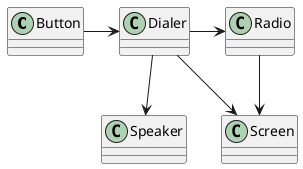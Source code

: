 @startuml Figure_2.7

class Button
class Dialer
class Radio
class Screen
class Speaker

Button -> Dialer
Dialer -> Radio
Dialer -->  Speaker
Dialer -->  Screen
Radio  -->  Screen

@enduml
